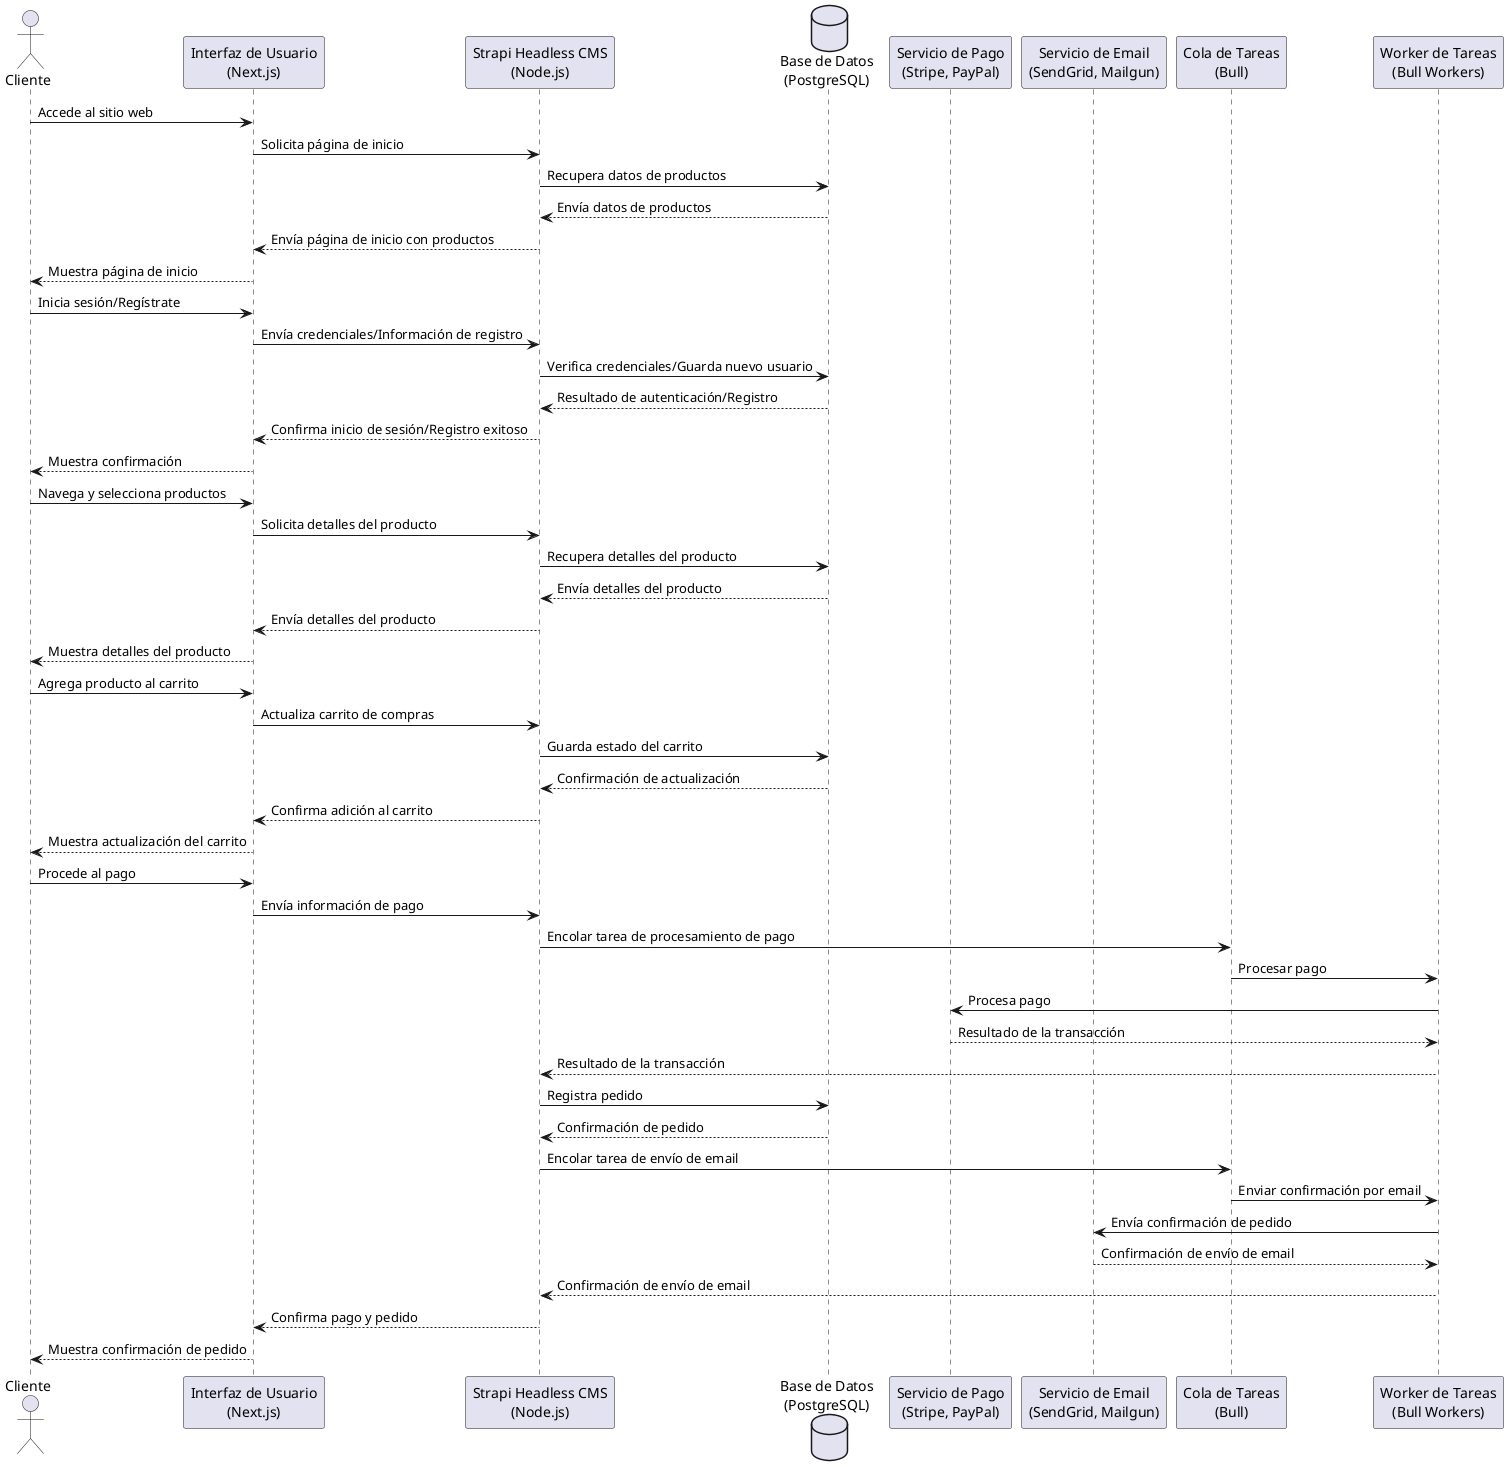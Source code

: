 @startuml DiagramaSecuencia
actor Cliente
participant "Interfaz de Usuario\n(Next.js)" as Frontend
participant "Strapi Headless CMS\n(Node.js)" as Backend
database "Base de Datos\n(PostgreSQL)" as Database
participant "Servicio de Pago\n(Stripe, PayPal)" as PaymentService
participant "Servicio de Email\n(SendGrid, Mailgun)" as EmailService
participant "Cola de Tareas\n(Bull)" as QueueService
participant "Worker de Tareas\n(Bull Workers)" as TaskWorker

Cliente -> Frontend: Accede al sitio web
Frontend -> Backend: Solicita página de inicio
Backend -> Database: Recupera datos de productos
Database --> Backend: Envía datos de productos
Backend --> Frontend: Envía página de inicio con productos
Frontend --> Cliente: Muestra página de inicio

Cliente -> Frontend: Inicia sesión/Regístrate
Frontend -> Backend: Envía credenciales/Información de registro
Backend -> Database: Verifica credenciales/Guarda nuevo usuario
Database --> Backend: Resultado de autenticación/Registro
Backend --> Frontend: Confirma inicio de sesión/Registro exitoso
Frontend --> Cliente: Muestra confirmación

Cliente -> Frontend: Navega y selecciona productos
Frontend -> Backend: Solicita detalles del producto
Backend -> Database: Recupera detalles del producto
Database --> Backend: Envía detalles del producto
Backend --> Frontend: Envía detalles del producto
Frontend --> Cliente: Muestra detalles del producto

Cliente -> Frontend: Agrega producto al carrito
Frontend -> Backend: Actualiza carrito de compras
Backend -> Database: Guarda estado del carrito
Database --> Backend: Confirmación de actualización
Backend --> Frontend: Confirma adición al carrito
Frontend --> Cliente: Muestra actualización del carrito

Cliente -> Frontend: Procede al pago
Frontend -> Backend: Envía información de pago
Backend -> QueueService: Encolar tarea de procesamiento de pago
QueueService -> TaskWorker: Procesar pago
TaskWorker -> PaymentService: Procesa pago
PaymentService --> TaskWorker: Resultado de la transacción
TaskWorker --> Backend: Resultado de la transacción
Backend -> Database: Registra pedido
Database --> Backend: Confirmación de pedido
Backend -> QueueService: Encolar tarea de envío de email
QueueService -> TaskWorker: Enviar confirmación por email
TaskWorker -> EmailService: Envía confirmación de pedido
EmailService --> TaskWorker: Confirmación de envío de email
TaskWorker --> Backend: Confirmación de envío de email
Backend --> Frontend: Confirma pago y pedido
Frontend --> Cliente: Muestra confirmación de pedido
@enduml